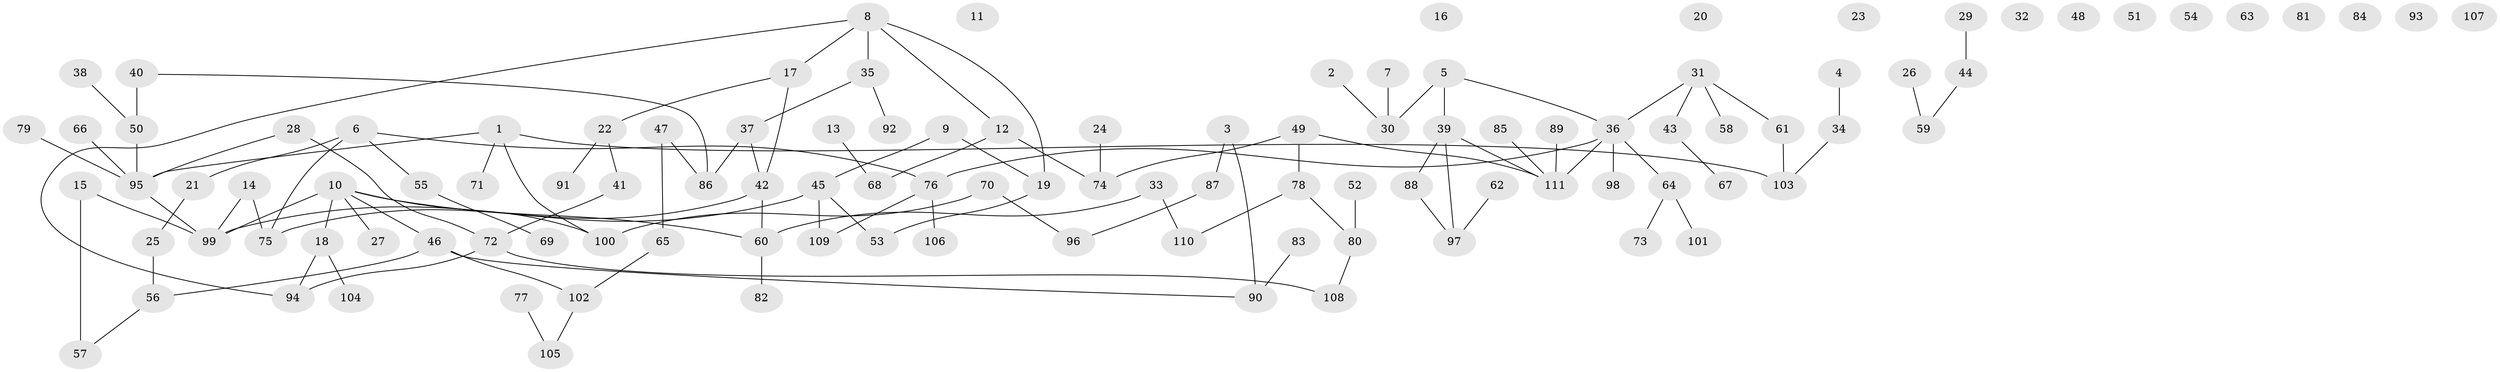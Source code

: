 // coarse degree distribution, {4: 0.05454545454545454, 2: 0.23636363636363636, 1: 0.2727272727272727, 6: 0.03636363636363636, 8: 0.03636363636363636, 11: 0.01818181818181818, 0: 0.23636363636363636, 5: 0.03636363636363636, 3: 0.07272727272727272}
// Generated by graph-tools (version 1.1) at 2025/16/03/04/25 18:16:36]
// undirected, 111 vertices, 116 edges
graph export_dot {
graph [start="1"]
  node [color=gray90,style=filled];
  1;
  2;
  3;
  4;
  5;
  6;
  7;
  8;
  9;
  10;
  11;
  12;
  13;
  14;
  15;
  16;
  17;
  18;
  19;
  20;
  21;
  22;
  23;
  24;
  25;
  26;
  27;
  28;
  29;
  30;
  31;
  32;
  33;
  34;
  35;
  36;
  37;
  38;
  39;
  40;
  41;
  42;
  43;
  44;
  45;
  46;
  47;
  48;
  49;
  50;
  51;
  52;
  53;
  54;
  55;
  56;
  57;
  58;
  59;
  60;
  61;
  62;
  63;
  64;
  65;
  66;
  67;
  68;
  69;
  70;
  71;
  72;
  73;
  74;
  75;
  76;
  77;
  78;
  79;
  80;
  81;
  82;
  83;
  84;
  85;
  86;
  87;
  88;
  89;
  90;
  91;
  92;
  93;
  94;
  95;
  96;
  97;
  98;
  99;
  100;
  101;
  102;
  103;
  104;
  105;
  106;
  107;
  108;
  109;
  110;
  111;
  1 -- 71;
  1 -- 95;
  1 -- 100;
  1 -- 103;
  2 -- 30;
  3 -- 87;
  3 -- 90;
  4 -- 34;
  5 -- 30;
  5 -- 36;
  5 -- 39;
  6 -- 21;
  6 -- 55;
  6 -- 75;
  6 -- 76;
  7 -- 30;
  8 -- 12;
  8 -- 17;
  8 -- 19;
  8 -- 35;
  8 -- 94;
  9 -- 19;
  9 -- 45;
  10 -- 18;
  10 -- 27;
  10 -- 46;
  10 -- 60;
  10 -- 99;
  10 -- 100;
  12 -- 68;
  12 -- 74;
  13 -- 68;
  14 -- 75;
  14 -- 99;
  15 -- 57;
  15 -- 99;
  17 -- 22;
  17 -- 42;
  18 -- 94;
  18 -- 104;
  19 -- 53;
  21 -- 25;
  22 -- 41;
  22 -- 91;
  24 -- 74;
  25 -- 56;
  26 -- 59;
  28 -- 72;
  28 -- 95;
  29 -- 44;
  31 -- 36;
  31 -- 43;
  31 -- 58;
  31 -- 61;
  33 -- 60;
  33 -- 110;
  34 -- 103;
  35 -- 37;
  35 -- 92;
  36 -- 64;
  36 -- 76;
  36 -- 98;
  36 -- 111;
  37 -- 42;
  37 -- 86;
  38 -- 50;
  39 -- 88;
  39 -- 97;
  39 -- 111;
  40 -- 50;
  40 -- 86;
  41 -- 72;
  42 -- 60;
  42 -- 75;
  43 -- 67;
  44 -- 59;
  45 -- 53;
  45 -- 99;
  45 -- 109;
  46 -- 56;
  46 -- 90;
  46 -- 102;
  47 -- 65;
  47 -- 86;
  49 -- 74;
  49 -- 78;
  49 -- 111;
  50 -- 95;
  52 -- 80;
  55 -- 69;
  56 -- 57;
  60 -- 82;
  61 -- 103;
  62 -- 97;
  64 -- 73;
  64 -- 101;
  65 -- 102;
  66 -- 95;
  70 -- 96;
  70 -- 100;
  72 -- 94;
  72 -- 108;
  76 -- 106;
  76 -- 109;
  77 -- 105;
  78 -- 80;
  78 -- 110;
  79 -- 95;
  80 -- 108;
  83 -- 90;
  85 -- 111;
  87 -- 96;
  88 -- 97;
  89 -- 111;
  95 -- 99;
  102 -- 105;
}
